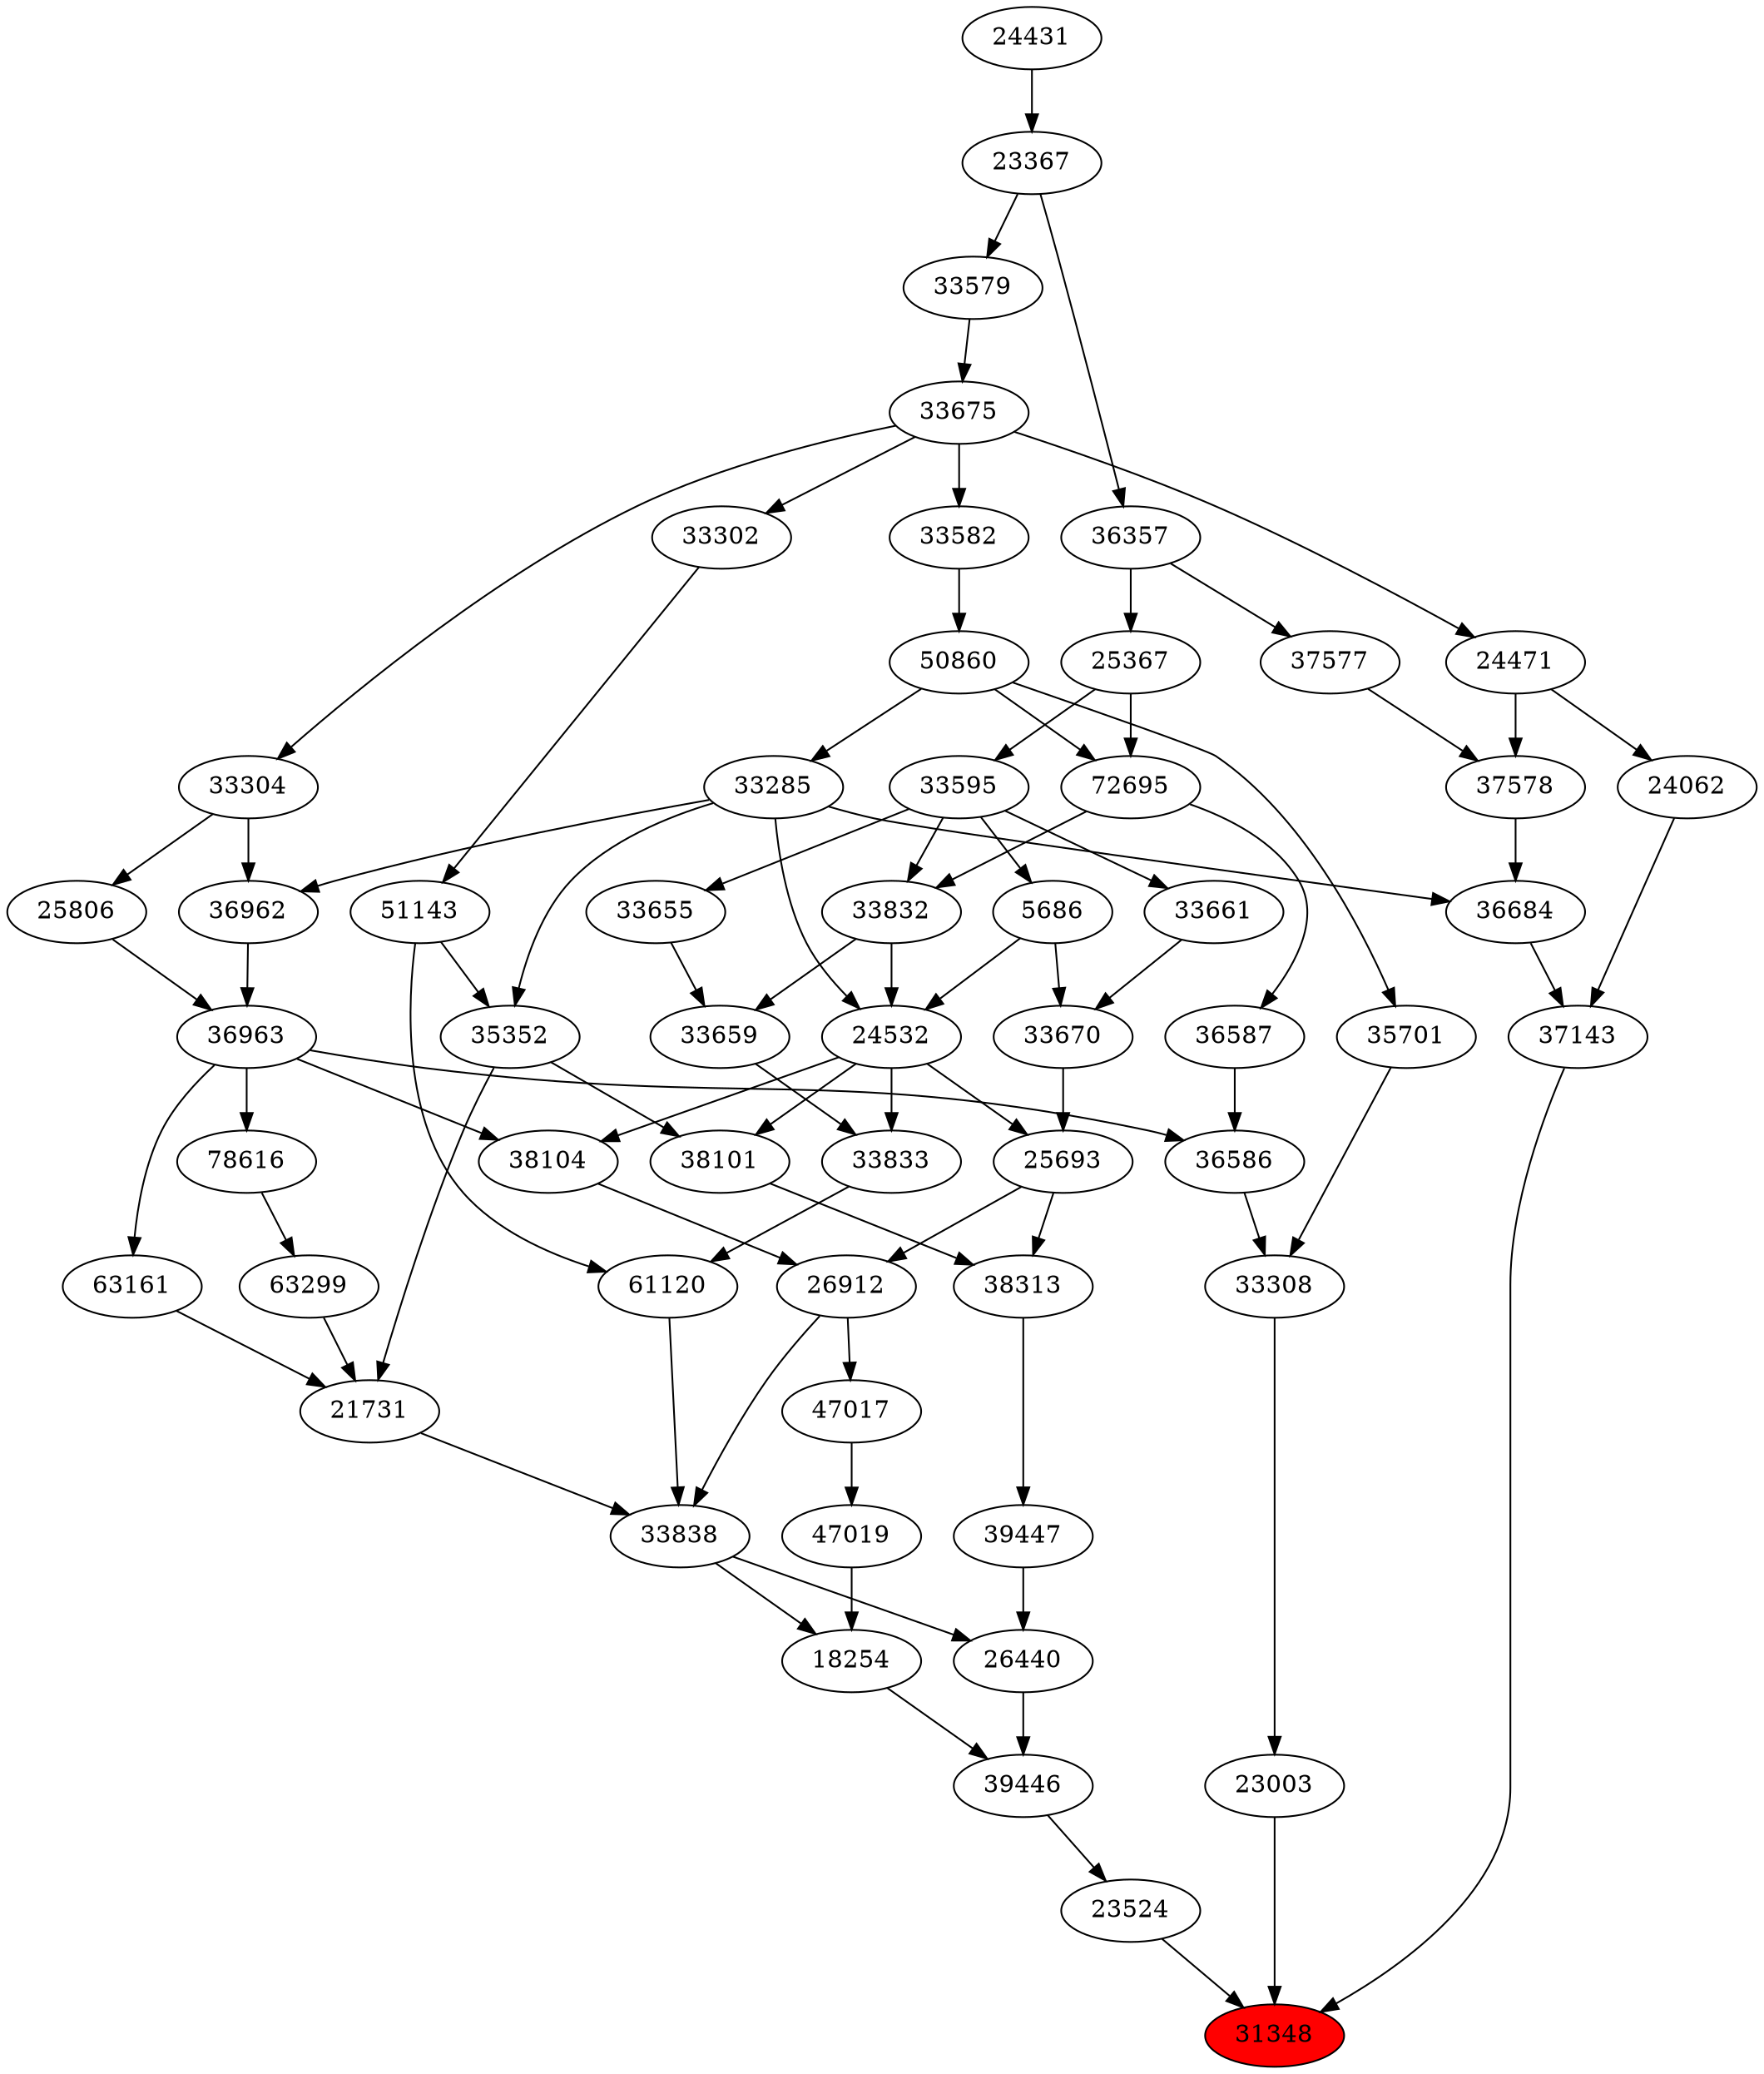 strict digraph{ 
31348 [label="31348" fillcolor=red style=filled]
23003 -> 31348
37143 -> 31348
23524 -> 31348
23003 [label="23003"]
33308 -> 23003
37143 [label="37143"]
36684 -> 37143
24062 -> 37143
23524 [label="23524"]
39446 -> 23524
33308 [label="33308"]
36586 -> 33308
35701 -> 33308
36684 [label="36684"]
33285 -> 36684
37578 -> 36684
24062 [label="24062"]
24471 -> 24062
39446 [label="39446"]
26440 -> 39446
18254 -> 39446
36586 [label="36586"]
36587 -> 36586
36963 -> 36586
35701 [label="35701"]
50860 -> 35701
33285 [label="33285"]
50860 -> 33285
37578 [label="37578"]
24471 -> 37578
37577 -> 37578
24471 [label="24471"]
33675 -> 24471
26440 [label="26440"]
33838 -> 26440
39447 -> 26440
18254 [label="18254"]
47019 -> 18254
33838 -> 18254
36587 [label="36587"]
72695 -> 36587
36963 [label="36963"]
36962 -> 36963
25806 -> 36963
50860 [label="50860"]
33582 -> 50860
37577 [label="37577"]
36357 -> 37577
33675 [label="33675"]
33579 -> 33675
33838 [label="33838"]
21731 -> 33838
26912 -> 33838
61120 -> 33838
39447 [label="39447"]
38313 -> 39447
47019 [label="47019"]
47017 -> 47019
72695 [label="72695"]
50860 -> 72695
25367 -> 72695
36962 [label="36962"]
33285 -> 36962
33304 -> 36962
25806 [label="25806"]
33304 -> 25806
33582 [label="33582"]
33675 -> 33582
36357 [label="36357"]
23367 -> 36357
33579 [label="33579"]
23367 -> 33579
21731 [label="21731"]
35352 -> 21731
63161 -> 21731
63299 -> 21731
26912 [label="26912"]
38104 -> 26912
25693 -> 26912
61120 [label="61120"]
51143 -> 61120
33833 -> 61120
38313 [label="38313"]
25693 -> 38313
38101 -> 38313
47017 [label="47017"]
26912 -> 47017
25367 [label="25367"]
36357 -> 25367
33304 [label="33304"]
33675 -> 33304
23367 [label="23367"]
24431 -> 23367
35352 [label="35352"]
33285 -> 35352
51143 -> 35352
63161 [label="63161"]
36963 -> 63161
63299 [label="63299"]
78616 -> 63299
38104 [label="38104"]
24532 -> 38104
36963 -> 38104
25693 [label="25693"]
24532 -> 25693
33670 -> 25693
51143 [label="51143"]
33302 -> 51143
33833 [label="33833"]
33659 -> 33833
24532 -> 33833
38101 [label="38101"]
24532 -> 38101
35352 -> 38101
24431 [label="24431"]
78616 [label="78616"]
36963 -> 78616
24532 [label="24532"]
33285 -> 24532
5686 -> 24532
33832 -> 24532
33670 [label="33670"]
5686 -> 33670
33661 -> 33670
33302 [label="33302"]
33675 -> 33302
33659 [label="33659"]
33655 -> 33659
33832 -> 33659
5686 [label="5686"]
33595 -> 5686
33832 [label="33832"]
72695 -> 33832
33595 -> 33832
33661 [label="33661"]
33595 -> 33661
33655 [label="33655"]
33595 -> 33655
33595 [label="33595"]
25367 -> 33595
}